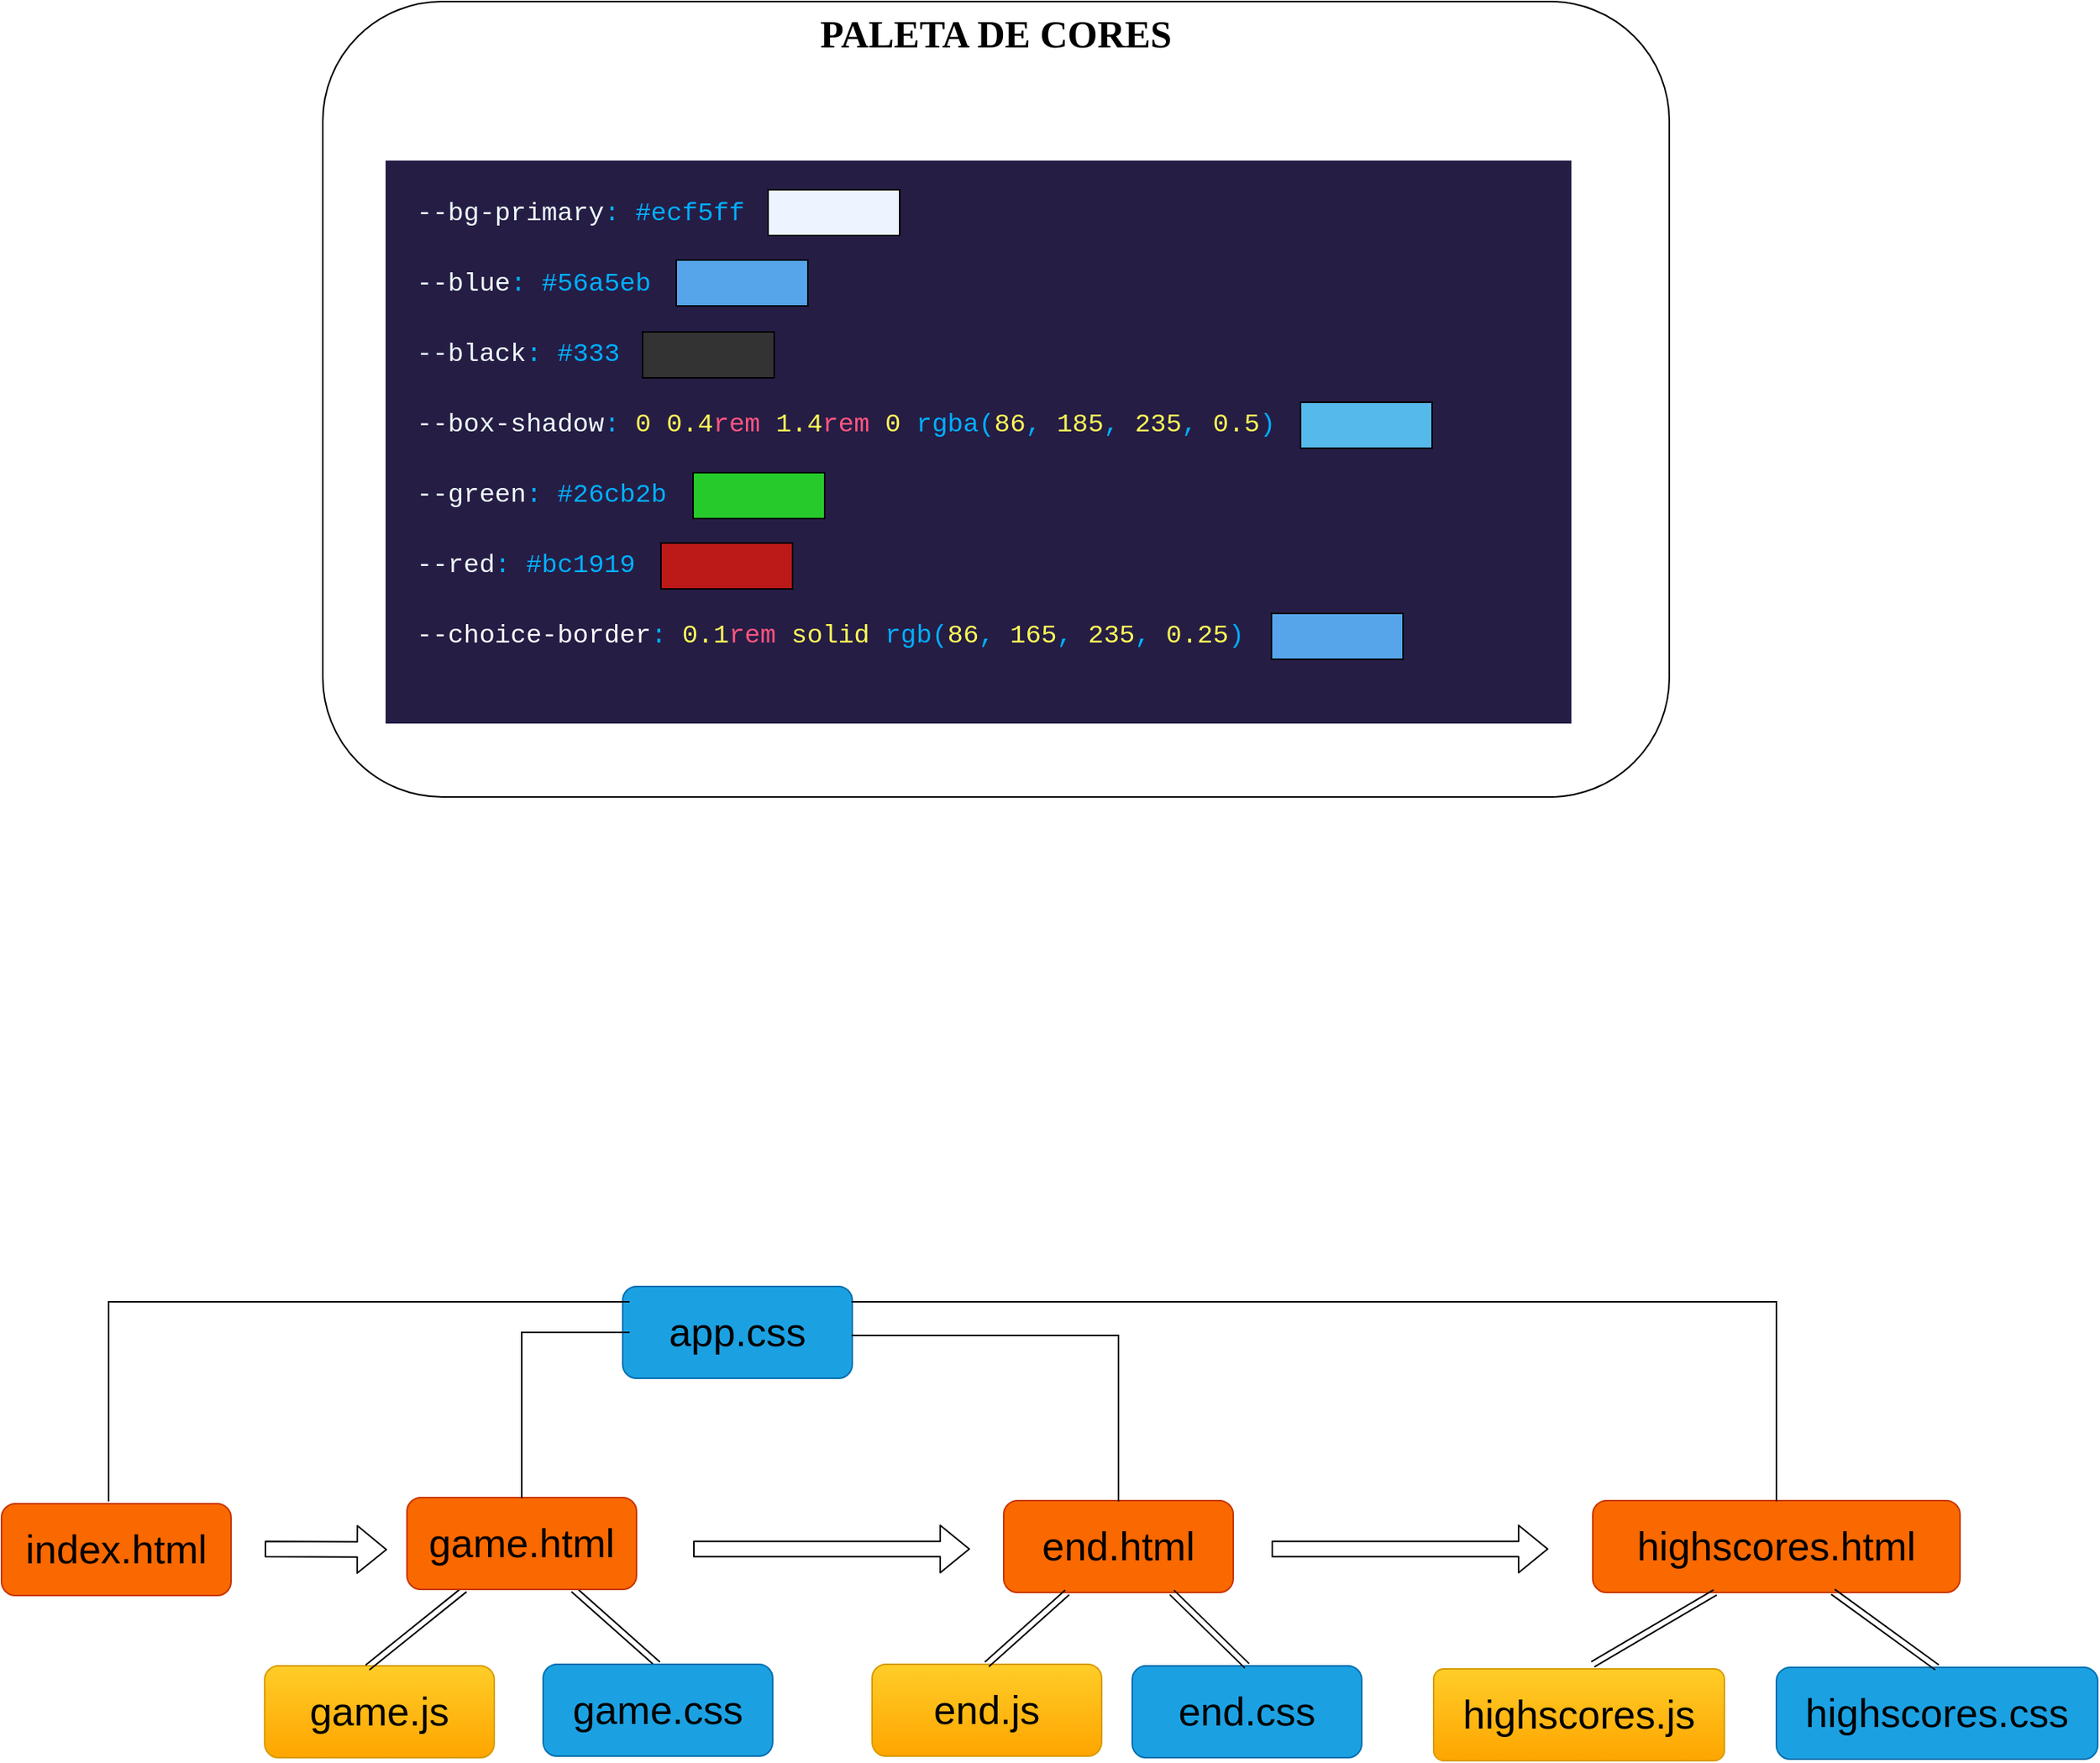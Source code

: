 <mxfile>
    <diagram id="G19JE54aAXa8SuvIGO8i" name="Page-1">
        <mxGraphModel dx="928" dy="846" grid="1" gridSize="10" guides="1" tooltips="1" connect="1" arrows="1" fold="1" page="1" pageScale="1" pageWidth="2339" pageHeight="3300" math="0" shadow="0">
            <root>
                <mxCell id="0"/>
                <mxCell id="1" parent="0"/>
                <mxCell id="2" value="&lt;font style=&quot;font-size: 25px;&quot;&gt;PALETA DE CORES&lt;br&gt;&lt;/font&gt;" style="rounded=1;whiteSpace=wrap;html=1;fontFamily=Verdana;fontStyle=1;labelBorderColor=none;labelBackgroundColor=none;verticalAlign=top;" parent="1" vertex="1">
                    <mxGeometry x="720" y="40" width="880" height="520" as="geometry"/>
                </mxCell>
                <mxCell id="3" value="&lt;h1&gt;&lt;div style=&quot;background-color: rgb(38, 29, 69); font-family: JuliaMono, Consolas, &amp;quot;Courier New&amp;quot;, monospace; font-weight: normal; font-size: 17px; line-height: 23px;&quot;&gt;&lt;div style=&quot;color: rgb(0, 255, 156);&quot;&gt;&lt;span style=&quot;color: #eeffff;&quot;&gt;&amp;nbsp;&amp;nbsp;&lt;/span&gt;&lt;/div&gt;&lt;div style=&quot;color: rgb(0, 255, 156);&quot;&gt;&lt;span style=&quot;color: #eeffff;&quot;&gt;&amp;nbsp; --bg-primary&lt;/span&gt;&lt;span style=&quot;color: #00b0ff;&quot;&gt;:&lt;/span&gt; &lt;span style=&quot;color: #00b0ff;&quot;&gt;#ecf5ff&lt;/span&gt;&lt;/div&gt;&lt;div style=&quot;color: rgb(0, 255, 156);&quot;&gt;&lt;span style=&quot;color: #00b0ff;&quot;&gt;&lt;br&gt;&lt;/span&gt;&lt;/div&gt;&lt;div style=&quot;color: rgb(0, 255, 156);&quot;&gt;&amp;nbsp; &lt;span style=&quot;color: #eeffff;&quot;&gt;--blue&lt;/span&gt;&lt;span style=&quot;color: #00b0ff;&quot;&gt;:&lt;/span&gt; &lt;span style=&quot;color: #00b0ff;&quot;&gt;#56a5eb&lt;/span&gt;&lt;/div&gt;&lt;div style=&quot;color: rgb(0, 255, 156);&quot;&gt;&lt;span style=&quot;color: #00b0ff;&quot;&gt;&lt;br&gt;&lt;/span&gt;&lt;/div&gt;&lt;div style=&quot;color: rgb(0, 255, 156);&quot;&gt;&amp;nbsp; &lt;span style=&quot;color: #eeffff;&quot;&gt;--black&lt;/span&gt;&lt;span style=&quot;color: #00b0ff;&quot;&gt;:&lt;/span&gt; &lt;span style=&quot;color: #00b0ff;&quot;&gt;#333&lt;/span&gt;&lt;/div&gt;&lt;div style=&quot;color: rgb(0, 255, 156);&quot;&gt;&lt;br&gt;&lt;/div&gt;&lt;div style=&quot;color: rgb(0, 255, 156);&quot;&gt;&amp;nbsp; &lt;span style=&quot;color: #eeffff;&quot;&gt;--box-shadow&lt;/span&gt;&lt;span style=&quot;color: #00b0ff;&quot;&gt;:&lt;/span&gt; &lt;span style=&quot;color: #fffc58;&quot;&gt;0&lt;/span&gt; &lt;span style=&quot;color: #fffc58;&quot;&gt;0.4&lt;/span&gt;&lt;span style=&quot;color: #ff5680;&quot;&gt;rem&lt;/span&gt; &lt;span style=&quot;color: #fffc58;&quot;&gt;1.4&lt;/span&gt;&lt;span style=&quot;color: #ff5680;&quot;&gt;rem&lt;/span&gt; &lt;span style=&quot;color: #fffc58;&quot;&gt;0&lt;/span&gt; &lt;span style=&quot;color: #00b0ff;&quot;&gt;rgba(&lt;/span&gt;&lt;span style=&quot;color: #fffc58;&quot;&gt;86&lt;/span&gt;&lt;span style=&quot;color: #00b0ff;&quot;&gt;,&lt;/span&gt; &lt;span style=&quot;color: #fffc58;&quot;&gt;185&lt;/span&gt;&lt;span style=&quot;color: #00b0ff;&quot;&gt;,&lt;/span&gt; &lt;span style=&quot;color: #fffc58;&quot;&gt;235&lt;/span&gt;&lt;span style=&quot;color: #00b0ff;&quot;&gt;,&lt;/span&gt; &lt;span style=&quot;color: #fffc58;&quot;&gt;0.5&lt;/span&gt;&lt;span style=&quot;color: #00b0ff;&quot;&gt;)&amp;nbsp; &amp;nbsp; &amp;nbsp; &amp;nbsp; &amp;nbsp; &amp;nbsp; &amp;nbsp; &amp;nbsp; &amp;nbsp; &amp;nbsp;&lt;/span&gt;&lt;/div&gt;&lt;div style=&quot;color: rgb(0, 255, 156);&quot;&gt;&lt;span style=&quot;color: #00b0ff;&quot;&gt;&lt;br&gt;&lt;/span&gt;&lt;/div&gt;&lt;div style=&quot;color: rgb(0, 255, 156);&quot;&gt;&amp;nbsp; &lt;span style=&quot;color: #eeffff;&quot;&gt;--green&lt;/span&gt;&lt;span style=&quot;color: #00b0ff;&quot;&gt;:&lt;/span&gt; &lt;span style=&quot;color: #00b0ff;&quot;&gt;#26cb2b&lt;/span&gt;&lt;/div&gt;&lt;div style=&quot;color: rgb(0, 255, 156);&quot;&gt;&lt;span style=&quot;color: #00b0ff;&quot;&gt;&lt;br&gt;&lt;/span&gt;&lt;/div&gt;&lt;div style=&quot;color: rgb(0, 255, 156);&quot;&gt;&amp;nbsp; &lt;span style=&quot;color: #eeffff;&quot;&gt;--red&lt;/span&gt;&lt;span style=&quot;color: #00b0ff;&quot;&gt;:&lt;/span&gt; &lt;span style=&quot;color: #00b0ff;&quot;&gt;#bc1919&lt;/span&gt;&lt;/div&gt;&lt;div style=&quot;color: rgb(0, 255, 156);&quot;&gt;&lt;span style=&quot;color: #00b0ff;&quot;&gt;&lt;br&gt;&lt;/span&gt;&lt;/div&gt;&lt;div style=&quot;&quot;&gt;&lt;span style=&quot;color: rgb(0, 176, 255);&quot;&gt;&amp;nbsp; &lt;/span&gt;&lt;font color=&quot;#ffffff&quot;&gt;--choice-border&lt;/font&gt;&lt;span style=&quot;color: rgb(0, 176, 255);&quot;&gt;:&amp;nbsp;&lt;/span&gt;&lt;span style=&quot;color: rgb(255, 252, 88);&quot;&gt;0.1&lt;/span&gt;&lt;span style=&quot;color: rgb(255, 86, 128);&quot;&gt;rem&lt;/span&gt;&lt;span style=&quot;color: rgb(0, 255, 156);&quot;&gt; &lt;/span&gt;&lt;span style=&quot;color: rgb(255, 252, 88);&quot;&gt;solid&lt;/span&gt;&lt;span style=&quot;color: rgb(0, 255, 156);&quot;&gt; &lt;/span&gt;&lt;span style=&quot;color: rgb(0, 176, 255);&quot;&gt;rgb(&lt;/span&gt;&lt;span style=&quot;color: rgb(255, 252, 88);&quot;&gt;86&lt;/span&gt;&lt;span style=&quot;color: rgb(0, 176, 255);&quot;&gt;,&lt;/span&gt;&lt;span style=&quot;color: rgb(0, 255, 156);&quot;&gt; &lt;/span&gt;&lt;span style=&quot;color: rgb(255, 252, 88);&quot;&gt;165&lt;/span&gt;&lt;span style=&quot;color: rgb(0, 176, 255);&quot;&gt;,&lt;/span&gt;&lt;span style=&quot;color: rgb(0, 255, 156);&quot;&gt; &lt;/span&gt;&lt;span style=&quot;color: rgb(255, 252, 88);&quot;&gt;235&lt;/span&gt;&lt;span style=&quot;color: rgb(0, 176, 255);&quot;&gt;,&lt;/span&gt;&lt;span style=&quot;color: rgb(0, 255, 156);&quot;&gt; &lt;/span&gt;&lt;span style=&quot;color: rgb(255, 252, 88);&quot;&gt;0.25&lt;/span&gt;&lt;span style=&quot;color: rgb(0, 176, 255);&quot;&gt;)&lt;/span&gt;&lt;/div&gt;&lt;div style=&quot;&quot;&gt;&lt;span style=&quot;color: rgb(0, 176, 255);&quot;&gt;&lt;br&gt;&lt;/span&gt;&lt;/div&gt;&lt;div style=&quot;&quot;&gt;&lt;span style=&quot;color: rgb(0, 176, 255);&quot;&gt;&lt;br&gt;&lt;/span&gt;&lt;/div&gt;&lt;/div&gt;&lt;/h1&gt;" style="text;html=1;strokeColor=none;fillColor=none;spacing=5;spacingTop=-20;whiteSpace=wrap;overflow=hidden;rounded=0;labelBackgroundColor=none;labelBorderColor=none;fontFamily=Verdana;fontSize=25;" parent="1" vertex="1">
                    <mxGeometry x="756" y="120" width="805" height="450" as="geometry"/>
                </mxCell>
                <mxCell id="29" value="end.css" style="rounded=1;whiteSpace=wrap;html=1;fontSize=26;fillColor=#1ba1e2;fontColor=#000000;strokeColor=#006EAF;" parent="1" vertex="1">
                    <mxGeometry x="1249" y="1128" width="150" height="60" as="geometry"/>
                </mxCell>
                <mxCell id="30" value="highscores.js" style="rounded=1;whiteSpace=wrap;html=1;fontSize=26;fillColor=#ffcd28;gradientColor=#ffa500;strokeColor=#d79b00;fontColor=#000000;arcSize=11;" parent="1" vertex="1">
                    <mxGeometry x="1446" y="1130" width="190" height="60" as="geometry"/>
                </mxCell>
                <mxCell id="31" value="game.js" style="rounded=1;whiteSpace=wrap;html=1;fontSize=26;fillColor=#ffcd28;gradientColor=#ffa500;strokeColor=#d79b00;fontColor=#000000;" parent="1" vertex="1">
                    <mxGeometry x="682" y="1128" width="150" height="60" as="geometry"/>
                </mxCell>
                <mxCell id="70" style="edgeStyle=none;shape=link;html=1;entryX=0.448;entryY=0.017;entryDx=0;entryDy=0;entryPerimeter=0;strokeColor=default;fontSize=26;fontColor=#000000;" parent="1" source="35" edge="1">
                    <mxGeometry relative="1" as="geometry">
                        <mxPoint x="749.2" y="1129.02" as="targetPoint"/>
                    </mxGeometry>
                </mxCell>
                <mxCell id="71" style="edgeStyle=none;shape=link;html=1;entryX=0.5;entryY=0;entryDx=0;entryDy=0;strokeColor=default;fontSize=26;fontColor=#000000;" parent="1" source="35" edge="1">
                    <mxGeometry relative="1" as="geometry">
                        <mxPoint x="939" y="1127" as="targetPoint"/>
                    </mxGeometry>
                </mxCell>
                <mxCell id="35" value="game.html" style="rounded=1;whiteSpace=wrap;html=1;fontSize=26;labelBackgroundColor=none;fillColor=#fa6800;fontColor=#000000;strokeColor=#C73500;" parent="1" vertex="1">
                    <mxGeometry x="775" y="1018" width="150" height="60" as="geometry"/>
                </mxCell>
                <mxCell id="36" value="highscores.html" style="rounded=1;whiteSpace=wrap;html=1;fontSize=26;labelBackgroundColor=none;fillColor=#fa6800;fontColor=#000000;strokeColor=#C73500;" parent="1" vertex="1">
                    <mxGeometry x="1550" y="1020" width="240" height="60" as="geometry"/>
                </mxCell>
                <mxCell id="49" value="game.css" style="rounded=1;whiteSpace=wrap;html=1;fontSize=26;fillColor=#1ba1e2;fontColor=#000000;strokeColor=#006EAF;" parent="1" vertex="1">
                    <mxGeometry x="864" y="1127" width="150" height="60" as="geometry"/>
                </mxCell>
                <mxCell id="50" value="highscores.css" style="rounded=1;whiteSpace=wrap;html=1;fontSize=26;fillColor=#1ba1e2;fontColor=#000000;strokeColor=#006EAF;" parent="1" vertex="1">
                    <mxGeometry x="1670" y="1129" width="210" height="60" as="geometry"/>
                </mxCell>
                <mxCell id="51" value="end.js" style="rounded=1;whiteSpace=wrap;html=1;fontSize=26;fillColor=#ffcd28;gradientColor=#ffa500;strokeColor=#d79b00;fontColor=#000000;" parent="1" vertex="1">
                    <mxGeometry x="1079" y="1127" width="150" height="60" as="geometry"/>
                </mxCell>
                <mxCell id="52" value="end.html" style="rounded=1;whiteSpace=wrap;html=1;fontSize=26;labelBackgroundColor=none;fillColor=#fa6800;fontColor=#000000;strokeColor=#C73500;" parent="1" vertex="1">
                    <mxGeometry x="1165" y="1020" width="150" height="60" as="geometry"/>
                </mxCell>
                <mxCell id="57" value="app.css" style="rounded=1;whiteSpace=wrap;html=1;fontSize=26;fillColor=#1ba1e2;fontColor=#000000;strokeColor=#006EAF;" parent="1" vertex="1">
                    <mxGeometry x="916" y="880" width="150" height="60" as="geometry"/>
                </mxCell>
                <mxCell id="58" value="index.html" style="rounded=1;whiteSpace=wrap;html=1;fontSize=26;labelBackgroundColor=none;fillColor=#fa6800;fontColor=#000000;strokeColor=#C73500;" parent="1" vertex="1">
                    <mxGeometry x="510" y="1022" width="150" height="60" as="geometry"/>
                </mxCell>
                <mxCell id="75" value="" style="shape=link;html=1;strokeColor=default;fontSize=26;fontColor=#000000;exitX=0.5;exitY=0;exitDx=0;exitDy=0;" parent="1" source="51" target="52" edge="1">
                    <mxGeometry width="100" relative="1" as="geometry">
                        <mxPoint x="1140" y="1040" as="sourcePoint"/>
                        <mxPoint x="1240" y="1040" as="targetPoint"/>
                    </mxGeometry>
                </mxCell>
                <mxCell id="76" value="" style="shape=link;html=1;strokeColor=default;fontSize=26;fontColor=#000000;exitX=0.5;exitY=0;exitDx=0;exitDy=0;" parent="1" source="29" edge="1">
                    <mxGeometry width="100" relative="1" as="geometry">
                        <mxPoint x="1220" y="1127" as="sourcePoint"/>
                        <mxPoint x="1274.935" y="1080" as="targetPoint"/>
                    </mxGeometry>
                </mxCell>
                <mxCell id="77" value="" style="shape=link;html=1;strokeColor=default;fontSize=26;fontColor=#000000;" parent="1" edge="1">
                    <mxGeometry width="100" relative="1" as="geometry">
                        <mxPoint x="1550" y="1127" as="sourcePoint"/>
                        <mxPoint x="1629.995" y="1080" as="targetPoint"/>
                    </mxGeometry>
                </mxCell>
                <mxCell id="79" value="" style="shape=link;html=1;strokeColor=default;fontSize=26;fontColor=#000000;exitX=0.5;exitY=0;exitDx=0;exitDy=0;entryX=0.654;entryY=0.993;entryDx=0;entryDy=0;entryPerimeter=0;" parent="1" source="50" target="36" edge="1">
                    <mxGeometry width="100" relative="1" as="geometry">
                        <mxPoint x="1680" y="1127" as="sourcePoint"/>
                        <mxPoint x="1690" y="1084" as="targetPoint"/>
                    </mxGeometry>
                </mxCell>
                <mxCell id="80" value="" style="shape=partialRectangle;whiteSpace=wrap;html=1;bottom=0;right=0;fillColor=none;labelBackgroundColor=none;labelBorderColor=none;fontSize=26;fontColor=#000000;" parent="1" vertex="1">
                    <mxGeometry x="580" y="890" width="340" height="130" as="geometry"/>
                </mxCell>
                <mxCell id="83" value="" style="shape=partialRectangle;whiteSpace=wrap;html=1;bottom=0;right=0;fillColor=none;labelBackgroundColor=none;labelBorderColor=none;fontSize=26;fontColor=#000000;flipH=1;" parent="1" vertex="1">
                    <mxGeometry x="1066" y="890" width="604" height="130" as="geometry"/>
                </mxCell>
                <mxCell id="84" value="" style="shape=partialRectangle;whiteSpace=wrap;html=1;bottom=0;right=0;fillColor=none;labelBackgroundColor=none;labelBorderColor=none;fontSize=26;fontColor=#000000;flipH=1;" parent="1" vertex="1">
                    <mxGeometry x="1066" y="912" width="174" height="108" as="geometry"/>
                </mxCell>
                <mxCell id="85" value="" style="shape=partialRectangle;whiteSpace=wrap;html=1;bottom=0;right=0;fillColor=none;labelBackgroundColor=none;labelBorderColor=none;fontSize=26;fontColor=#000000;" parent="1" vertex="1">
                    <mxGeometry x="850" y="910" width="70" height="108" as="geometry"/>
                </mxCell>
                <mxCell id="86" value="" style="rounded=0;whiteSpace=wrap;html=1;labelBackgroundColor=none;labelBorderColor=none;fontSize=26;fontColor=#000000;fillColor=#333;" parent="1" vertex="1">
                    <mxGeometry x="929" y="256" width="86" height="30" as="geometry"/>
                </mxCell>
                <mxCell id="87" value="" style="rounded=0;whiteSpace=wrap;html=1;labelBackgroundColor=none;labelBorderColor=none;fontSize=26;fontColor=#000000;fillColor=#56a5eb;" parent="1" vertex="1">
                    <mxGeometry x="951" y="209" width="86" height="30" as="geometry"/>
                </mxCell>
                <mxCell id="88" value="" style="rounded=0;whiteSpace=wrap;html=1;labelBackgroundColor=none;labelBorderColor=none;fontSize=26;fontColor=#000000;fillColor=#ecf5ff;" parent="1" vertex="1">
                    <mxGeometry x="1011" y="163" width="86" height="30" as="geometry"/>
                </mxCell>
                <mxCell id="89" value="" style="rounded=0;whiteSpace=wrap;html=1;labelBackgroundColor=none;labelBorderColor=none;fontSize=26;fontColor=#000000;fillColor=#56b9eb;" parent="1" vertex="1">
                    <mxGeometry x="1359" y="302" width="86" height="30" as="geometry"/>
                </mxCell>
                <mxCell id="90" value="" style="rounded=0;whiteSpace=wrap;html=1;labelBackgroundColor=none;labelBorderColor=none;fontSize=26;fontColor=#000000;fillColor=#26cb2b;" parent="1" vertex="1">
                    <mxGeometry x="962" y="348" width="86" height="30" as="geometry"/>
                </mxCell>
                <mxCell id="91" value="" style="rounded=0;whiteSpace=wrap;html=1;labelBackgroundColor=none;labelBorderColor=none;fontSize=26;fontColor=#000000;fillColor=#bc1919;" parent="1" vertex="1">
                    <mxGeometry x="941" y="394" width="86" height="30" as="geometry"/>
                </mxCell>
                <mxCell id="92" value="" style="rounded=0;whiteSpace=wrap;html=1;labelBackgroundColor=none;labelBorderColor=none;fontSize=26;fontColor=#000000;fillColor=#56a5eb;" parent="1" vertex="1">
                    <mxGeometry x="1340" y="440" width="86" height="30" as="geometry"/>
                </mxCell>
                <mxCell id="93" value="" style="shape=flexArrow;endArrow=classic;html=1;" edge="1" parent="1">
                    <mxGeometry width="50" height="50" relative="1" as="geometry">
                        <mxPoint x="962" y="1051.58" as="sourcePoint"/>
                        <mxPoint x="1143" y="1051.58" as="targetPoint"/>
                    </mxGeometry>
                </mxCell>
                <mxCell id="94" value="" style="shape=flexArrow;endArrow=classic;html=1;" edge="1" parent="1">
                    <mxGeometry width="50" height="50" relative="1" as="geometry">
                        <mxPoint x="1340" y="1051.58" as="sourcePoint"/>
                        <mxPoint x="1521" y="1051.58" as="targetPoint"/>
                    </mxGeometry>
                </mxCell>
                <mxCell id="95" value="" style="shape=flexArrow;endArrow=classic;html=1;" edge="1" parent="1">
                    <mxGeometry width="50" height="50" relative="1" as="geometry">
                        <mxPoint x="682" y="1051.58" as="sourcePoint"/>
                        <mxPoint x="762" y="1052" as="targetPoint"/>
                    </mxGeometry>
                </mxCell>
            </root>
        </mxGraphModel>
    </diagram>
</mxfile>